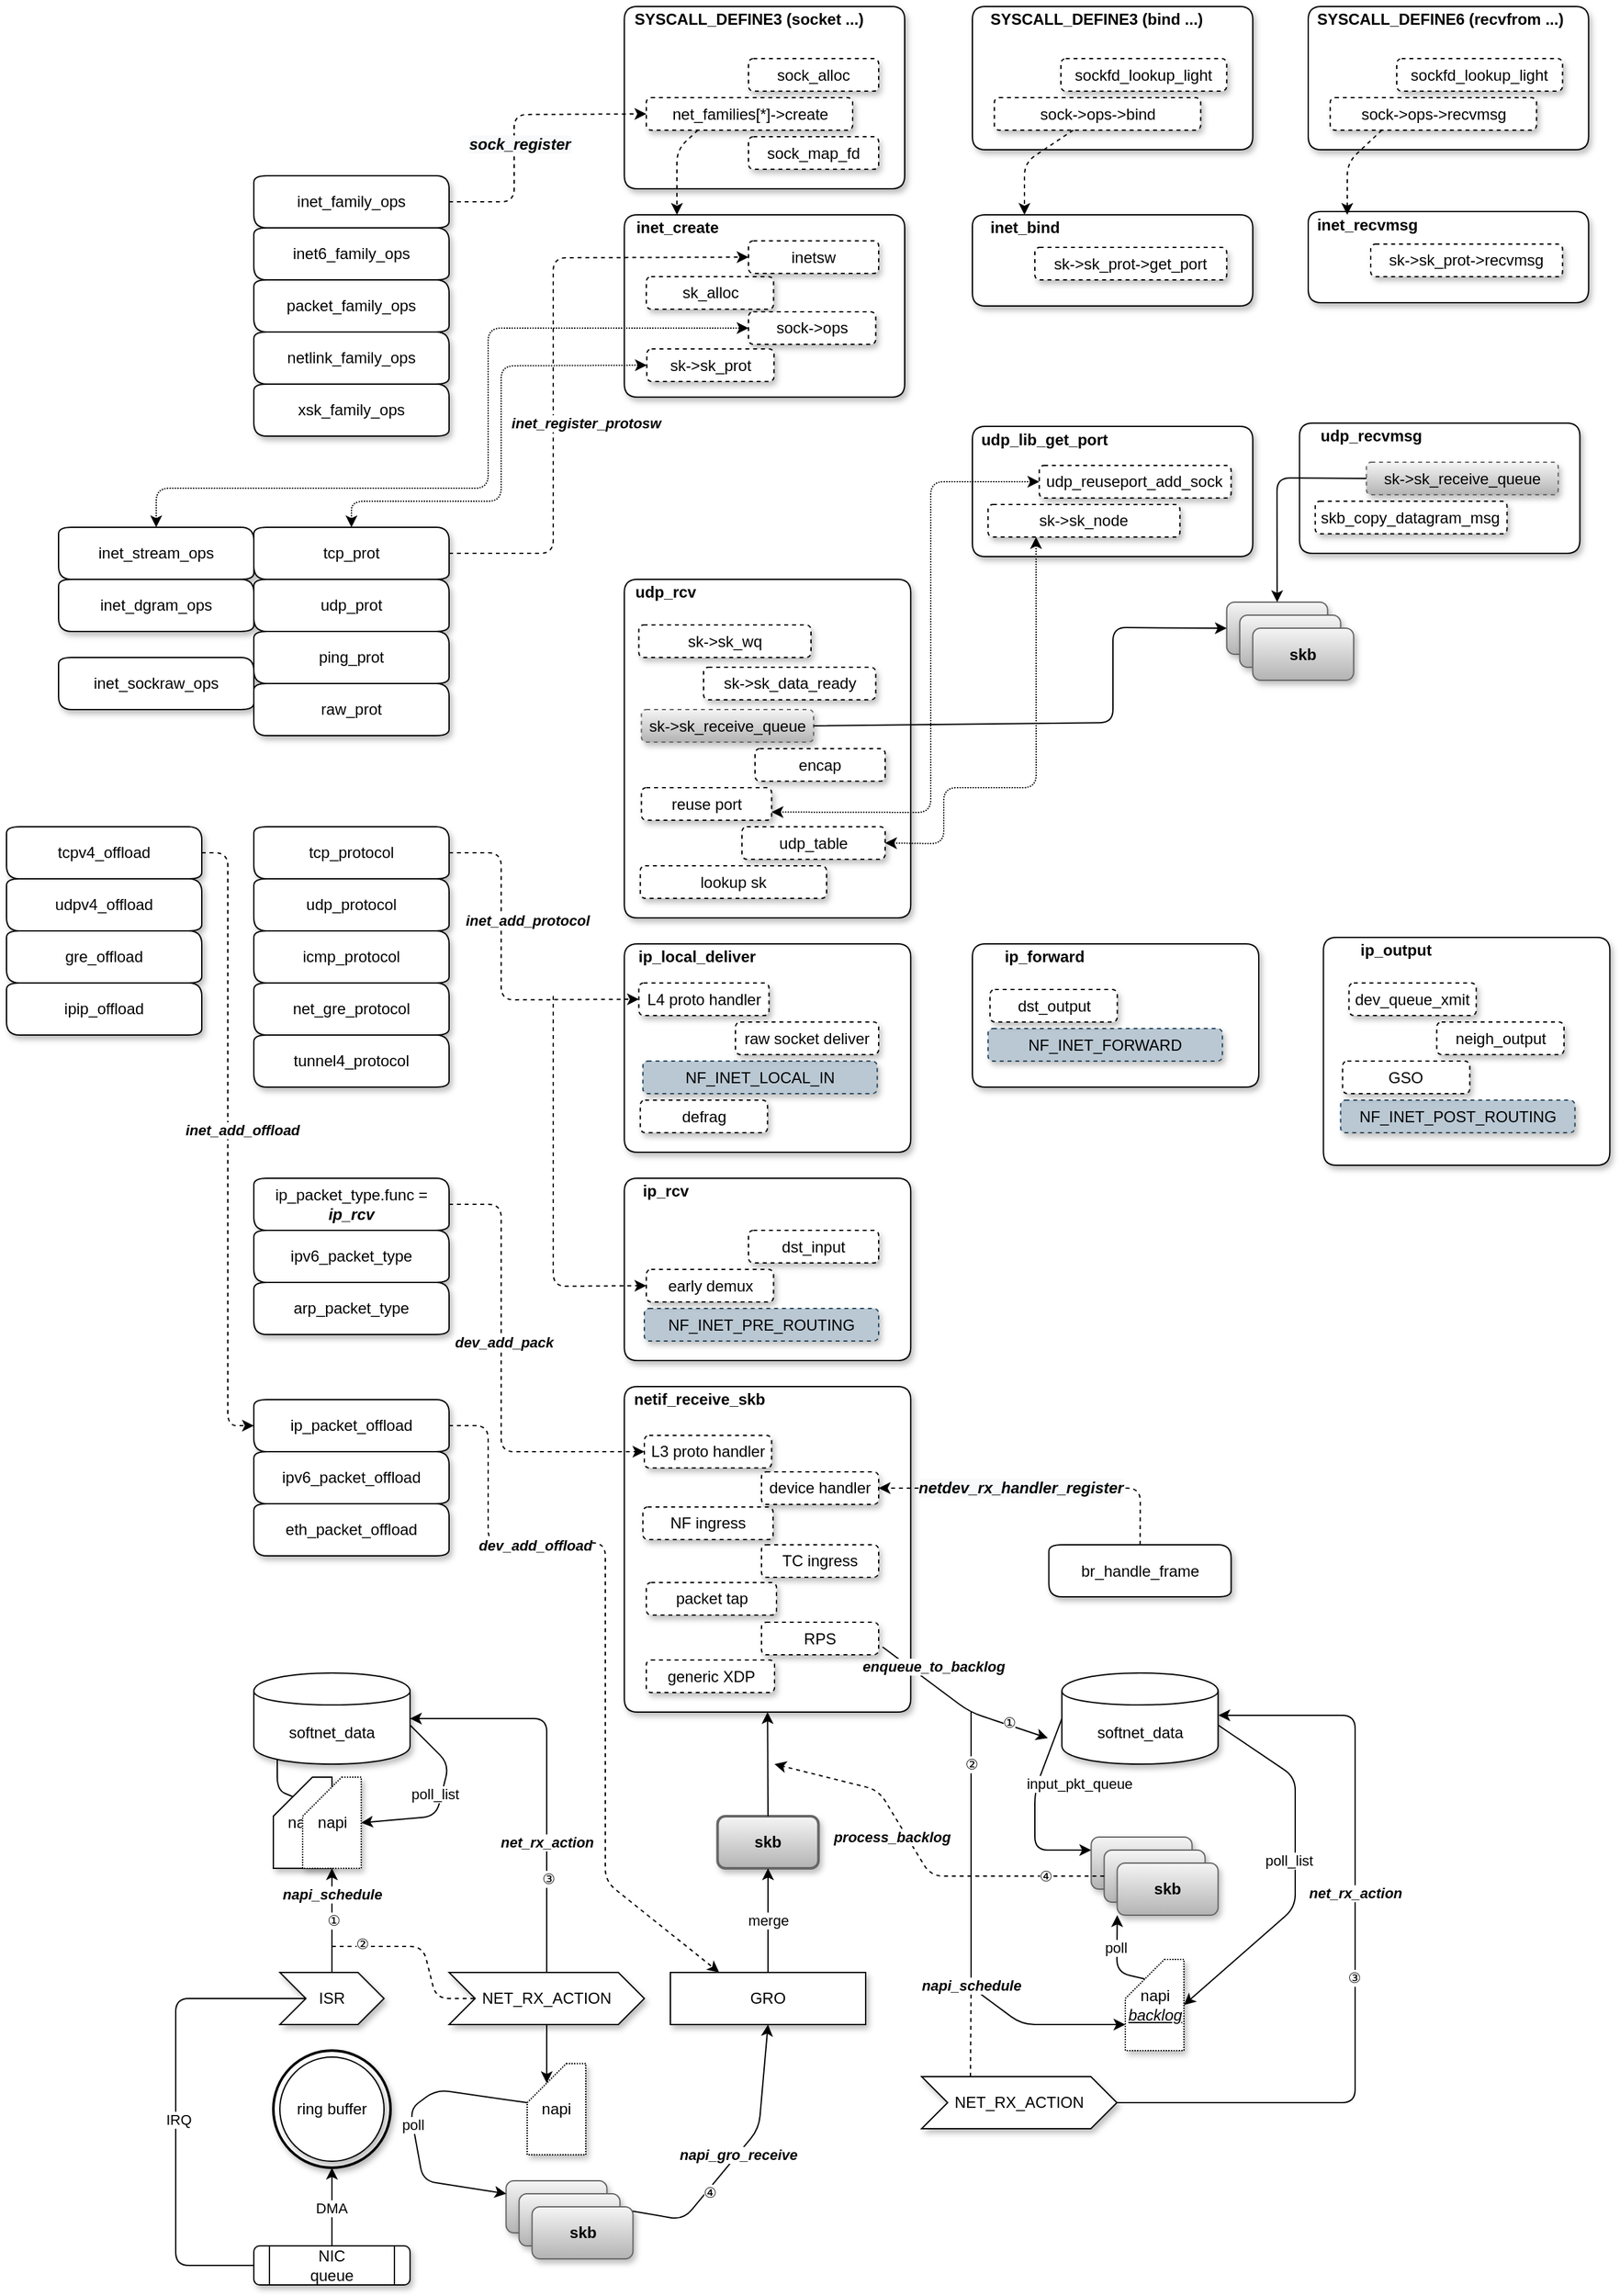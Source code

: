 <mxfile version="13.1.11" type="github">
  <diagram id="QSgkhsJ8-CCZ3Fh4raby" name="第 1 页">
    <mxGraphModel dx="1113" dy="1864" grid="1" gridSize="10" guides="1" tooltips="1" connect="1" arrows="1" fold="1" page="1" pageScale="1" pageWidth="827" pageHeight="1169" math="0" shadow="0">
      <root>
        <mxCell id="0" />
        <mxCell id="1" parent="0" />
        <mxCell id="DjlL4Gagi0AbFThIr3c9-64" value="" style="ellipse;whiteSpace=wrap;html=1;aspect=fixed;shadow=1;glass=0;comic=1;strokeWidth=2;gradientColor=#ffffff;" parent="1" vertex="1">
          <mxGeometry x="245" y="820" width="90" height="90" as="geometry" />
        </mxCell>
        <mxCell id="DjlL4Gagi0AbFThIr3c9-20" value="" style="edgeStyle=orthogonalEdgeStyle;rounded=0;orthogonalLoop=1;jettySize=auto;html=1;" parent="1" source="DjlL4Gagi0AbFThIr3c9-1" edge="1">
          <mxGeometry relative="1" as="geometry">
            <mxPoint x="290" y="910" as="targetPoint" />
          </mxGeometry>
        </mxCell>
        <mxCell id="DjlL4Gagi0AbFThIr3c9-21" value="DMA&amp;nbsp;" style="edgeLabel;html=1;align=center;verticalAlign=middle;resizable=0;points=[];" parent="DjlL4Gagi0AbFThIr3c9-20" vertex="1" connectable="0">
          <mxGeometry x="-0.04" y="-1" relative="1" as="geometry">
            <mxPoint as="offset" />
          </mxGeometry>
        </mxCell>
        <mxCell id="DjlL4Gagi0AbFThIr3c9-1" value="NIC&lt;br&gt;queue" style="shape=process;whiteSpace=wrap;html=1;backgroundOutline=1;rotation=0;shadow=1;rounded=1;glass=0;" parent="1" vertex="1">
          <mxGeometry x="230" y="970" width="120" height="30" as="geometry" />
        </mxCell>
        <mxCell id="DjlL4Gagi0AbFThIr3c9-2" value="ring buffer" style="ellipse;whiteSpace=wrap;html=1;aspect=fixed;shadow=1;" parent="1" vertex="1">
          <mxGeometry x="250" y="825" width="80" height="80" as="geometry" />
        </mxCell>
        <mxCell id="DjlL4Gagi0AbFThIr3c9-5" value="ISR" style="shape=step;perimeter=stepPerimeter;whiteSpace=wrap;html=1;fixedSize=1;shadow=1;" parent="1" vertex="1">
          <mxGeometry x="250" y="760" width="80" height="40" as="geometry" />
        </mxCell>
        <mxCell id="DjlL4Gagi0AbFThIr3c9-26" value="" style="edgeStyle=orthogonalEdgeStyle;rounded=0;orthogonalLoop=1;jettySize=auto;html=1;entryX=0.5;entryY=1;entryDx=0;entryDy=0;entryPerimeter=0;" parent="1" source="DjlL4Gagi0AbFThIr3c9-5" target="DjlL4Gagi0AbFThIr3c9-46" edge="1">
          <mxGeometry relative="1" as="geometry">
            <Array as="points">
              <mxPoint x="290" y="700" />
              <mxPoint x="290" y="700" />
            </Array>
          </mxGeometry>
        </mxCell>
        <mxCell id="DjlL4Gagi0AbFThIr3c9-27" value="&lt;b&gt;&lt;i&gt;napi_schedule&lt;/i&gt;&lt;/b&gt;" style="edgeLabel;html=1;align=center;verticalAlign=middle;resizable=0;points=[];" parent="DjlL4Gagi0AbFThIr3c9-26" vertex="1" connectable="0">
          <mxGeometry y="1" relative="1" as="geometry">
            <mxPoint x="1" y="-20" as="offset" />
          </mxGeometry>
        </mxCell>
        <mxCell id="jYkc-1DQ9nDgup6ayknT-70" value="①" style="edgeLabel;html=1;align=center;verticalAlign=middle;resizable=0;points=[];" vertex="1" connectable="0" parent="DjlL4Gagi0AbFThIr3c9-26">
          <mxGeometry x="0.5" y="-39" relative="1" as="geometry">
            <mxPoint x="-38" y="20" as="offset" />
          </mxGeometry>
        </mxCell>
        <mxCell id="DjlL4Gagi0AbFThIr3c9-10" value="napi" style="shape=card;whiteSpace=wrap;html=1;align=center;gradientColor=none;shadow=1;rounded=0;comic=0;" parent="1" vertex="1">
          <mxGeometry x="245" y="610" width="45" height="70" as="geometry" />
        </mxCell>
        <mxCell id="DjlL4Gagi0AbFThIr3c9-17" value="&lt;span&gt;softnet_data&lt;/span&gt;" style="shape=cylinder;whiteSpace=wrap;html=1;boundedLbl=1;backgroundOutline=1;shadow=1;" parent="1" vertex="1">
          <mxGeometry x="230" y="530" width="120" height="70" as="geometry" />
        </mxCell>
        <mxCell id="DjlL4Gagi0AbFThIr3c9-24" value="" style="endArrow=none;html=1;exitX=0;exitY=0.5;exitDx=0;exitDy=0;" parent="1" source="DjlL4Gagi0AbFThIr3c9-1" edge="1">
          <mxGeometry width="50" height="50" relative="1" as="geometry">
            <mxPoint x="420" y="930" as="sourcePoint" />
            <mxPoint x="270" y="780" as="targetPoint" />
            <Array as="points">
              <mxPoint x="170" y="985" />
              <mxPoint x="170" y="780" />
            </Array>
          </mxGeometry>
        </mxCell>
        <mxCell id="DjlL4Gagi0AbFThIr3c9-25" value="IRQ" style="edgeLabel;html=1;align=center;verticalAlign=middle;resizable=0;points=[];" parent="DjlL4Gagi0AbFThIr3c9-24" vertex="1" connectable="0">
          <mxGeometry x="-0.058" y="-2" relative="1" as="geometry">
            <mxPoint as="offset" />
          </mxGeometry>
        </mxCell>
        <mxCell id="DjlL4Gagi0AbFThIr3c9-28" value="NET_RX_ACTION" style="shape=step;perimeter=stepPerimeter;whiteSpace=wrap;html=1;fixedSize=1;shadow=1;" parent="1" vertex="1">
          <mxGeometry x="380" y="760" width="150" height="40" as="geometry" />
        </mxCell>
        <mxCell id="DjlL4Gagi0AbFThIr3c9-52" value="GRO" style="shape=step;perimeter=stepPerimeter;whiteSpace=wrap;html=1;fixedSize=1;size=-10;shadow=1;" parent="1" vertex="1">
          <mxGeometry x="550" y="760" width="150" height="40" as="geometry" />
        </mxCell>
        <mxCell id="DjlL4Gagi0AbFThIr3c9-30" value="" style="endArrow=none;html=1;dashed=1;startArrow=none;startFill=0;" parent="1" edge="1">
          <mxGeometry width="50" height="50" relative="1" as="geometry">
            <mxPoint x="290" y="740" as="sourcePoint" />
            <mxPoint x="400" y="780" as="targetPoint" />
            <Array as="points">
              <mxPoint x="360" y="740" />
              <mxPoint x="370" y="780" />
            </Array>
          </mxGeometry>
        </mxCell>
        <mxCell id="jYkc-1DQ9nDgup6ayknT-71" value="②" style="edgeLabel;html=1;align=center;verticalAlign=middle;resizable=0;points=[];" vertex="1" connectable="0" parent="DjlL4Gagi0AbFThIr3c9-30">
          <mxGeometry x="-0.229" y="2" relative="1" as="geometry">
            <mxPoint x="-31.5" as="offset" />
          </mxGeometry>
        </mxCell>
        <mxCell id="DjlL4Gagi0AbFThIr3c9-32" value="" style="endArrow=classic;html=1;exitX=0.5;exitY=0;exitDx=0;exitDy=0;entryX=1;entryY=0.5;entryDx=0;entryDy=0;" parent="1" source="DjlL4Gagi0AbFThIr3c9-28" target="DjlL4Gagi0AbFThIr3c9-17" edge="1">
          <mxGeometry width="50" height="50" relative="1" as="geometry">
            <mxPoint x="330" y="880" as="sourcePoint" />
            <mxPoint x="380" y="830" as="targetPoint" />
            <Array as="points">
              <mxPoint x="455" y="565" />
            </Array>
          </mxGeometry>
        </mxCell>
        <mxCell id="DjlL4Gagi0AbFThIr3c9-33" value="&lt;b&gt;&lt;i&gt;net_rx_action&lt;/i&gt;&lt;/b&gt;" style="edgeLabel;html=1;align=center;verticalAlign=middle;resizable=0;points=[];" parent="DjlL4Gagi0AbFThIr3c9-32" vertex="1" connectable="0">
          <mxGeometry x="0.033" relative="1" as="geometry">
            <mxPoint y="55" as="offset" />
          </mxGeometry>
        </mxCell>
        <mxCell id="jYkc-1DQ9nDgup6ayknT-73" value="③" style="edgeLabel;html=1;align=center;verticalAlign=middle;resizable=0;points=[];" vertex="1" connectable="0" parent="DjlL4Gagi0AbFThIr3c9-32">
          <mxGeometry x="-0.52" y="-1" relative="1" as="geometry">
            <mxPoint as="offset" />
          </mxGeometry>
        </mxCell>
        <mxCell id="DjlL4Gagi0AbFThIr3c9-35" value="napi" style="shape=card;whiteSpace=wrap;html=1;align=center;dashed=1;dashPattern=1 1;gradientColor=none;shadow=1;rounded=0;comic=0;" parent="1" vertex="1">
          <mxGeometry x="440" y="830" width="45" height="70" as="geometry" />
        </mxCell>
        <mxCell id="DjlL4Gagi0AbFThIr3c9-36" value="" style="endArrow=classic;html=1;entryX=0;entryY=0;entryDx=15;entryDy=15;entryPerimeter=0;exitX=0.5;exitY=1;exitDx=0;exitDy=0;" parent="1" source="DjlL4Gagi0AbFThIr3c9-28" target="DjlL4Gagi0AbFThIr3c9-35" edge="1">
          <mxGeometry width="50" height="50" relative="1" as="geometry">
            <mxPoint x="360" y="850" as="sourcePoint" />
            <mxPoint x="410" y="800" as="targetPoint" />
          </mxGeometry>
        </mxCell>
        <mxCell id="DjlL4Gagi0AbFThIr3c9-42" value="skb" style="rounded=1;whiteSpace=wrap;html=1;shadow=1;fontStyle=1;glass=0;comic=0;fillColor=#f5f5f5;strokeColor=#666666;gradientColor=#b3b3b3;" parent="1" vertex="1">
          <mxGeometry x="423.75" y="920" width="77.5" height="40" as="geometry" />
        </mxCell>
        <mxCell id="DjlL4Gagi0AbFThIr3c9-44" value="poll" style="endArrow=classic;html=1;exitX=0;exitY=0;exitDx=0;exitDy=30;exitPerimeter=0;" parent="1" source="DjlL4Gagi0AbFThIr3c9-35" edge="1">
          <mxGeometry width="50" height="50" relative="1" as="geometry">
            <mxPoint x="350" y="950" as="sourcePoint" />
            <mxPoint x="424" y="930" as="targetPoint" />
            <Array as="points">
              <mxPoint x="370" y="850" />
              <mxPoint x="350" y="865" />
              <mxPoint x="360" y="920" />
            </Array>
          </mxGeometry>
        </mxCell>
        <mxCell id="DjlL4Gagi0AbFThIr3c9-46" value="napi" style="shape=card;whiteSpace=wrap;html=1;align=center;dashed=1;dashPattern=1 1;gradientColor=none;shadow=1;rounded=0;comic=0;" parent="1" vertex="1">
          <mxGeometry x="267.5" y="610" width="45" height="70" as="geometry" />
        </mxCell>
        <mxCell id="DjlL4Gagi0AbFThIr3c9-49" value="" style="endArrow=none;html=1;entryX=0;entryY=0;entryDx=15;entryDy=15;entryPerimeter=0;exitX=0.15;exitY=0.95;exitDx=0;exitDy=0;exitPerimeter=0;" parent="1" source="DjlL4Gagi0AbFThIr3c9-17" target="DjlL4Gagi0AbFThIr3c9-10" edge="1">
          <mxGeometry width="50" height="50" relative="1" as="geometry">
            <mxPoint x="350" y="870" as="sourcePoint" />
            <mxPoint x="400" y="820" as="targetPoint" />
            <Array as="points">
              <mxPoint x="248" y="620" />
            </Array>
          </mxGeometry>
        </mxCell>
        <mxCell id="DjlL4Gagi0AbFThIr3c9-55" value="" style="endArrow=classic;html=1;exitX=1;exitY=0.5;exitDx=0;exitDy=0;entryX=0.5;entryY=1;entryDx=0;entryDy=0;" parent="1" source="DjlL4Gagi0AbFThIr3c9-42" target="DjlL4Gagi0AbFThIr3c9-52" edge="1">
          <mxGeometry width="50" height="50" relative="1" as="geometry">
            <mxPoint x="490" y="850" as="sourcePoint" />
            <mxPoint x="540" y="800" as="targetPoint" />
            <Array as="points">
              <mxPoint x="560" y="950" />
              <mxPoint x="618" y="880" />
            </Array>
          </mxGeometry>
        </mxCell>
        <mxCell id="DjlL4Gagi0AbFThIr3c9-56" value="&lt;b&gt;&lt;i&gt;napi_gro_receive&lt;/i&gt;&lt;/b&gt;" style="edgeLabel;html=1;align=center;verticalAlign=middle;resizable=0;points=[];" parent="DjlL4Gagi0AbFThIr3c9-55" vertex="1" connectable="0">
          <mxGeometry x="0.09" y="-1" relative="1" as="geometry">
            <mxPoint x="-1" as="offset" />
          </mxGeometry>
        </mxCell>
        <mxCell id="jYkc-1DQ9nDgup6ayknT-74" value="④" style="edgeLabel;html=1;align=center;verticalAlign=middle;resizable=0;points=[];" vertex="1" connectable="0" parent="DjlL4Gagi0AbFThIr3c9-55">
          <mxGeometry x="-0.233" y="-2" relative="1" as="geometry">
            <mxPoint as="offset" />
          </mxGeometry>
        </mxCell>
        <mxCell id="DjlL4Gagi0AbFThIr3c9-58" value="" style="endArrow=classic;html=1;entryX=1;entryY=0.5;entryDx=0;entryDy=0;entryPerimeter=0;" parent="1" target="DjlL4Gagi0AbFThIr3c9-46" edge="1">
          <mxGeometry width="50" height="50" relative="1" as="geometry">
            <mxPoint x="350" y="570" as="sourcePoint" />
            <mxPoint x="480" y="850" as="targetPoint" />
            <Array as="points">
              <mxPoint x="380" y="600" />
              <mxPoint x="370" y="640" />
            </Array>
          </mxGeometry>
        </mxCell>
        <mxCell id="DjlL4Gagi0AbFThIr3c9-65" value="poll_list" style="edgeLabel;html=1;align=center;verticalAlign=middle;resizable=0;points=[];" parent="DjlL4Gagi0AbFThIr3c9-58" vertex="1" connectable="0">
          <mxGeometry x="-0.05" y="-5" relative="1" as="geometry">
            <mxPoint as="offset" />
          </mxGeometry>
        </mxCell>
        <mxCell id="DjlL4Gagi0AbFThIr3c9-59" value="skb" style="rounded=1;whiteSpace=wrap;html=1;shadow=1;fontStyle=1;glass=0;comic=0;fillColor=#f5f5f5;strokeColor=#666666;gradientColor=#b3b3b3;" parent="1" vertex="1">
          <mxGeometry x="433.75" y="930" width="77.5" height="40" as="geometry" />
        </mxCell>
        <mxCell id="DjlL4Gagi0AbFThIr3c9-61" value="skb" style="rounded=1;whiteSpace=wrap;html=1;shadow=1;fontStyle=1;glass=0;comic=0;fillColor=#f5f5f5;strokeColor=#666666;gradientColor=#b3b3b3;" parent="1" vertex="1">
          <mxGeometry x="443.75" y="940" width="77.5" height="40" as="geometry" />
        </mxCell>
        <mxCell id="DjlL4Gagi0AbFThIr3c9-62" value="&lt;b&gt;skb&lt;/b&gt;" style="rounded=1;whiteSpace=wrap;html=1;shadow=1;glass=0;strokeWidth=2;comic=0;fillColor=#f5f5f5;strokeColor=#666666;gradientColor=#b3b3b3;" parent="1" vertex="1">
          <mxGeometry x="586.25" y="640" width="77.5" height="40" as="geometry" />
        </mxCell>
        <mxCell id="DjlL4Gagi0AbFThIr3c9-63" value="merge" style="endArrow=classic;html=1;entryX=0.5;entryY=1;entryDx=0;entryDy=0;exitX=0.5;exitY=0;exitDx=0;exitDy=0;" parent="1" source="DjlL4Gagi0AbFThIr3c9-52" target="DjlL4Gagi0AbFThIr3c9-62" edge="1">
          <mxGeometry width="50" height="50" relative="1" as="geometry">
            <mxPoint x="520" y="1010" as="sourcePoint" />
            <mxPoint x="570" y="960" as="targetPoint" />
            <Array as="points">
              <mxPoint x="625" y="750" />
            </Array>
          </mxGeometry>
        </mxCell>
        <mxCell id="DjlL4Gagi0AbFThIr3c9-70" value="" style="endArrow=classic;html=1;entryX=0.5;entryY=1;entryDx=0;entryDy=0;exitX=0.5;exitY=0;exitDx=0;exitDy=0;" parent="1" source="DjlL4Gagi0AbFThIr3c9-62" target="NEUN2svOgOYwnKvYQtpy-1" edge="1">
          <mxGeometry width="50" height="50" relative="1" as="geometry">
            <mxPoint x="530" y="630" as="sourcePoint" />
            <mxPoint x="625" y="490" as="targetPoint" />
          </mxGeometry>
        </mxCell>
        <mxCell id="DjlL4Gagi0AbFThIr3c9-72" value="tcp_protocol" style="shape=step;perimeter=stepPerimeter;whiteSpace=wrap;html=1;fixedSize=1;size=-10;rounded=1;shadow=1;" parent="1" vertex="1">
          <mxGeometry x="230" y="-120" width="150" height="40" as="geometry" />
        </mxCell>
        <mxCell id="NEUN2svOgOYwnKvYQtpy-1" value="" style="shape=step;perimeter=stepPerimeter;whiteSpace=wrap;html=1;fixedSize=1;size=-10;shadow=1;rounded=1;" parent="1" vertex="1">
          <mxGeometry x="514.63" y="310" width="220" height="250" as="geometry" />
        </mxCell>
        <mxCell id="jYkc-1DQ9nDgup6ayknT-2" value="&lt;span&gt;&lt;b&gt;netif_receive_skb&lt;/b&gt;&lt;/span&gt;" style="text;html=1;align=center;verticalAlign=middle;resizable=0;points=[];autosize=1;" vertex="1" parent="1">
          <mxGeometry x="511.5" y="310" width="120" height="20" as="geometry" />
        </mxCell>
        <mxCell id="jYkc-1DQ9nDgup6ayknT-6" value="L3 proto handler" style="rounded=1;whiteSpace=wrap;html=1;align=center;fontStyle=0;dashed=1;shadow=1;glass=0;" vertex="1" parent="1">
          <mxGeometry x="530" y="347.5" width="97.75" height="25" as="geometry" />
        </mxCell>
        <mxCell id="NEUN2svOgOYwnKvYQtpy-11" value="NF ingress" style="rounded=1;whiteSpace=wrap;html=1;align=center;fontStyle=0;dashed=1;shadow=1;glass=0;" parent="1" vertex="1">
          <mxGeometry x="528.87" y="402.5" width="100" height="25" as="geometry" />
        </mxCell>
        <mxCell id="NEUN2svOgOYwnKvYQtpy-5" value="packet tap" style="rounded=1;whiteSpace=wrap;html=1;align=center;fontStyle=0;dashed=1;shadow=1;glass=0;" parent="1" vertex="1">
          <mxGeometry x="531.5" y="460.5" width="100" height="25" as="geometry" />
        </mxCell>
        <mxCell id="jYkc-1DQ9nDgup6ayknT-13" value="generic XDP" style="rounded=1;whiteSpace=wrap;html=1;align=center;fontStyle=0;dashed=1;shadow=1;glass=0;" vertex="1" parent="1">
          <mxGeometry x="531.5" y="520" width="98.5" height="25" as="geometry" />
        </mxCell>
        <mxCell id="jYkc-1DQ9nDgup6ayknT-26" value="skb" style="rounded=1;whiteSpace=wrap;html=1;shadow=1;fontStyle=1;glass=0;comic=0;fillColor=#f5f5f5;strokeColor=#666666;gradientColor=#b3b3b3;" vertex="1" parent="1">
          <mxGeometry x="873.25" y="656" width="77.5" height="40" as="geometry" />
        </mxCell>
        <mxCell id="jYkc-1DQ9nDgup6ayknT-27" value="skb" style="rounded=1;whiteSpace=wrap;html=1;shadow=1;fontStyle=1;glass=0;comic=0;fillColor=#f5f5f5;strokeColor=#666666;gradientColor=#b3b3b3;" vertex="1" parent="1">
          <mxGeometry x="883.25" y="666" width="77.5" height="40" as="geometry" />
        </mxCell>
        <mxCell id="jYkc-1DQ9nDgup6ayknT-28" value="skb" style="rounded=1;whiteSpace=wrap;html=1;shadow=1;fontStyle=1;glass=0;comic=0;fillColor=#f5f5f5;strokeColor=#666666;gradientColor=#b3b3b3;" vertex="1" parent="1">
          <mxGeometry x="893.25" y="676" width="77.5" height="40" as="geometry" />
        </mxCell>
        <mxCell id="jYkc-1DQ9nDgup6ayknT-29" value="" style="endArrow=classic;html=1;entryX=0;entryY=0.25;entryDx=0;entryDy=0;exitX=0;exitY=0.5;exitDx=0;exitDy=0;" edge="1" parent="1" source="jYkc-1DQ9nDgup6ayknT-32" target="jYkc-1DQ9nDgup6ayknT-26">
          <mxGeometry width="50" height="50" relative="1" as="geometry">
            <mxPoint x="804" y="530" as="sourcePoint" />
            <mxPoint x="945.75" y="861" as="targetPoint" />
            <Array as="points">
              <mxPoint x="830" y="620" />
              <mxPoint x="830" y="666" />
            </Array>
          </mxGeometry>
        </mxCell>
        <mxCell id="jYkc-1DQ9nDgup6ayknT-30" value="input_pkt_queue" style="edgeLabel;html=1;align=center;verticalAlign=middle;resizable=0;points=[];" vertex="1" connectable="0" parent="jYkc-1DQ9nDgup6ayknT-29">
          <mxGeometry x="-0.05" y="-5" relative="1" as="geometry">
            <mxPoint x="38.25" y="-16.94" as="offset" />
          </mxGeometry>
        </mxCell>
        <mxCell id="jYkc-1DQ9nDgup6ayknT-32" value="&lt;span&gt;softnet_data&lt;/span&gt;" style="shape=cylinder;whiteSpace=wrap;html=1;boundedLbl=1;backgroundOutline=1;shadow=1;" vertex="1" parent="1">
          <mxGeometry x="850.75" y="530" width="120" height="70" as="geometry" />
        </mxCell>
        <mxCell id="jYkc-1DQ9nDgup6ayknT-33" value="napi&lt;br&gt;&lt;i&gt;&lt;u&gt;backlog&lt;/u&gt;&lt;/i&gt;" style="shape=card;whiteSpace=wrap;html=1;align=center;dashed=1;dashPattern=1 1;gradientColor=none;shadow=1;rounded=0;comic=0;" vertex="1" parent="1">
          <mxGeometry x="899.5" y="750" width="45" height="70" as="geometry" />
        </mxCell>
        <mxCell id="jYkc-1DQ9nDgup6ayknT-35" value="" style="endArrow=classic;html=1;entryX=1;entryY=0.5;entryDx=0;entryDy=0;entryPerimeter=0;" edge="1" target="jYkc-1DQ9nDgup6ayknT-33" parent="1">
          <mxGeometry width="50" height="50" relative="1" as="geometry">
            <mxPoint x="970.75" y="570" as="sourcePoint" />
            <mxPoint x="1100.75" y="850" as="targetPoint" />
            <Array as="points">
              <mxPoint x="1030" y="610" />
              <mxPoint x="1030" y="710" />
            </Array>
          </mxGeometry>
        </mxCell>
        <mxCell id="jYkc-1DQ9nDgup6ayknT-36" value="poll_list" style="edgeLabel;html=1;align=center;verticalAlign=middle;resizable=0;points=[];" vertex="1" connectable="0" parent="jYkc-1DQ9nDgup6ayknT-35">
          <mxGeometry x="-0.05" y="-5" relative="1" as="geometry">
            <mxPoint as="offset" />
          </mxGeometry>
        </mxCell>
        <mxCell id="jYkc-1DQ9nDgup6ayknT-37" value="NET_RX_ACTION" style="shape=step;perimeter=stepPerimeter;whiteSpace=wrap;html=1;fixedSize=1;shadow=1;" vertex="1" parent="1">
          <mxGeometry x="743" y="840" width="150" height="40" as="geometry" />
        </mxCell>
        <mxCell id="jYkc-1DQ9nDgup6ayknT-39" value="" style="endArrow=classic;html=1;" edge="1" parent="1">
          <mxGeometry width="50" height="50" relative="1" as="geometry">
            <mxPoint x="713" y="510" as="sourcePoint" />
            <mxPoint x="840" y="580" as="targetPoint" />
            <Array as="points">
              <mxPoint x="780" y="560" />
            </Array>
          </mxGeometry>
        </mxCell>
        <mxCell id="jYkc-1DQ9nDgup6ayknT-40" value="&lt;b&gt;&lt;i&gt;enqueue_to_backlog&lt;/i&gt;&lt;/b&gt;" style="edgeLabel;html=1;align=center;verticalAlign=middle;resizable=0;points=[];" vertex="1" connectable="0" parent="jYkc-1DQ9nDgup6ayknT-39">
          <mxGeometry x="-0.05" y="-5" relative="1" as="geometry">
            <mxPoint x="-14.7" y="-31.58" as="offset" />
          </mxGeometry>
        </mxCell>
        <mxCell id="jYkc-1DQ9nDgup6ayknT-43" value="①" style="edgeLabel;html=1;align=center;verticalAlign=middle;resizable=0;points=[];" vertex="1" connectable="0" parent="jYkc-1DQ9nDgup6ayknT-39">
          <mxGeometry x="0.56" y="2" relative="1" as="geometry">
            <mxPoint as="offset" />
          </mxGeometry>
        </mxCell>
        <mxCell id="jYkc-1DQ9nDgup6ayknT-42" value="" style="endArrow=none;html=1;endFill=0;" edge="1" parent="1">
          <mxGeometry width="50" height="50" relative="1" as="geometry">
            <mxPoint x="781" y="560" as="sourcePoint" />
            <mxPoint x="781" y="770" as="targetPoint" />
          </mxGeometry>
        </mxCell>
        <mxCell id="jYkc-1DQ9nDgup6ayknT-44" value="②" style="edgeLabel;html=1;align=center;verticalAlign=middle;resizable=0;points=[];" vertex="1" connectable="0" parent="jYkc-1DQ9nDgup6ayknT-42">
          <mxGeometry x="0.39" y="1" relative="1" as="geometry">
            <mxPoint x="-1.65" y="-106" as="offset" />
          </mxGeometry>
        </mxCell>
        <mxCell id="jYkc-1DQ9nDgup6ayknT-45" value="" style="endArrow=classic;html=1;entryX=1;entryY=0.5;entryDx=0;entryDy=0;" edge="1" parent="1">
          <mxGeometry width="50" height="50" relative="1" as="geometry">
            <mxPoint x="893" y="860" as="sourcePoint" />
            <mxPoint x="971" y="562.5" as="targetPoint" />
            <Array as="points">
              <mxPoint x="1076" y="860" />
              <mxPoint x="1076" y="562.5" />
            </Array>
          </mxGeometry>
        </mxCell>
        <mxCell id="jYkc-1DQ9nDgup6ayknT-46" value="&lt;b&gt;&lt;i&gt;net_rx_action&lt;/i&gt;&lt;/b&gt;" style="edgeLabel;html=1;align=center;verticalAlign=middle;resizable=0;points=[];" vertex="1" connectable="0" parent="jYkc-1DQ9nDgup6ayknT-45">
          <mxGeometry x="0.033" relative="1" as="geometry">
            <mxPoint y="-42" as="offset" />
          </mxGeometry>
        </mxCell>
        <mxCell id="jYkc-1DQ9nDgup6ayknT-68" value="③" style="edgeLabel;html=1;align=center;verticalAlign=middle;resizable=0;points=[];" vertex="1" connectable="0" parent="jYkc-1DQ9nDgup6ayknT-45">
          <mxGeometry x="-0.378" y="96" relative="1" as="geometry">
            <mxPoint as="offset" />
          </mxGeometry>
        </mxCell>
        <mxCell id="jYkc-1DQ9nDgup6ayknT-62" value="" style="endArrow=classic;html=1;exitX=0;exitY=0;exitDx=15;exitDy=15;exitPerimeter=0;entryX=0;entryY=1;entryDx=0;entryDy=0;" edge="1" parent="1" source="jYkc-1DQ9nDgup6ayknT-33" target="jYkc-1DQ9nDgup6ayknT-28">
          <mxGeometry width="50" height="50" relative="1" as="geometry">
            <mxPoint x="700" y="740" as="sourcePoint" />
            <mxPoint x="750" y="690" as="targetPoint" />
            <Array as="points">
              <mxPoint x="893" y="760" />
            </Array>
          </mxGeometry>
        </mxCell>
        <mxCell id="jYkc-1DQ9nDgup6ayknT-67" value="poll" style="edgeLabel;html=1;align=center;verticalAlign=middle;resizable=0;points=[];" vertex="1" connectable="0" parent="jYkc-1DQ9nDgup6ayknT-62">
          <mxGeometry x="0.236" y="1" relative="1" as="geometry">
            <mxPoint as="offset" />
          </mxGeometry>
        </mxCell>
        <mxCell id="jYkc-1DQ9nDgup6ayknT-65" value="" style="endArrow=classic;html=1;exitX=0;exitY=0.5;exitDx=0;exitDy=0;dashed=1;" edge="1" parent="1" source="jYkc-1DQ9nDgup6ayknT-27">
          <mxGeometry width="50" height="50" relative="1" as="geometry">
            <mxPoint x="700" y="720" as="sourcePoint" />
            <mxPoint x="630" y="600" as="targetPoint" />
            <Array as="points">
              <mxPoint x="750" y="686" />
              <mxPoint x="710" y="620" />
            </Array>
          </mxGeometry>
        </mxCell>
        <mxCell id="jYkc-1DQ9nDgup6ayknT-66" value="&lt;b&gt;&lt;i&gt;process_backlog&lt;/i&gt;&lt;/b&gt;" style="edgeLabel;html=1;align=center;verticalAlign=middle;resizable=0;points=[];" vertex="1" connectable="0" parent="jYkc-1DQ9nDgup6ayknT-65">
          <mxGeometry x="0.139" relative="1" as="geometry">
            <mxPoint x="-12.51" y="-1.14" as="offset" />
          </mxGeometry>
        </mxCell>
        <mxCell id="jYkc-1DQ9nDgup6ayknT-69" value="④" style="edgeLabel;html=1;align=center;verticalAlign=middle;resizable=0;points=[];" vertex="1" connectable="0" parent="jYkc-1DQ9nDgup6ayknT-65">
          <mxGeometry x="-0.691" relative="1" as="geometry">
            <mxPoint as="offset" />
          </mxGeometry>
        </mxCell>
        <mxCell id="jYkc-1DQ9nDgup6ayknT-72" value="" style="endArrow=classic;html=1;entryX=0;entryY=0;entryDx=0;entryDy=50;entryPerimeter=0;" edge="1" parent="1" target="jYkc-1DQ9nDgup6ayknT-33">
          <mxGeometry width="50" height="50" relative="1" as="geometry">
            <mxPoint x="779.5" y="770" as="sourcePoint" />
            <mxPoint x="899.5" y="820" as="targetPoint" />
            <Array as="points">
              <mxPoint x="820" y="800" />
            </Array>
          </mxGeometry>
        </mxCell>
        <mxCell id="jYkc-1DQ9nDgup6ayknT-75" value="" style="endArrow=none;html=1;exitX=0.25;exitY=0;exitDx=0;exitDy=0;dashed=1;" edge="1" parent="1" source="jYkc-1DQ9nDgup6ayknT-37">
          <mxGeometry width="50" height="50" relative="1" as="geometry">
            <mxPoint x="630" y="750" as="sourcePoint" />
            <mxPoint x="781" y="770" as="targetPoint" />
          </mxGeometry>
        </mxCell>
        <mxCell id="jYkc-1DQ9nDgup6ayknT-76" value="&lt;b&gt;&lt;i&gt;napi_schedule&lt;/i&gt;&lt;/b&gt;" style="edgeLabel;html=1;align=center;verticalAlign=middle;resizable=0;points=[];" vertex="1" connectable="0" parent="jYkc-1DQ9nDgup6ayknT-75">
          <mxGeometry x="0.629" relative="1" as="geometry">
            <mxPoint y="-13" as="offset" />
          </mxGeometry>
        </mxCell>
        <mxCell id="jYkc-1DQ9nDgup6ayknT-77" value="" style="endArrow=classic;html=1;dashed=1;entryX=0;entryY=0.5;entryDx=0;entryDy=0;exitX=1;exitY=0.5;exitDx=0;exitDy=0;" edge="1" parent="1" source="jYkc-1DQ9nDgup6ayknT-79" target="jYkc-1DQ9nDgup6ayknT-6">
          <mxGeometry width="50" height="50" relative="1" as="geometry">
            <mxPoint x="370" y="373" as="sourcePoint" />
            <mxPoint x="420" y="350" as="targetPoint" />
            <Array as="points">
              <mxPoint x="420" y="170" />
              <mxPoint x="420" y="360" />
            </Array>
          </mxGeometry>
        </mxCell>
        <mxCell id="jYkc-1DQ9nDgup6ayknT-78" value="&lt;b&gt;&lt;i&gt;dev_add_pack&lt;/i&gt;&lt;/b&gt;" style="edgeLabel;html=1;align=center;verticalAlign=middle;resizable=0;points=[];" vertex="1" connectable="0" parent="jYkc-1DQ9nDgup6ayknT-77">
          <mxGeometry x="-0.137" y="2" relative="1" as="geometry">
            <mxPoint y="-1" as="offset" />
          </mxGeometry>
        </mxCell>
        <mxCell id="jYkc-1DQ9nDgup6ayknT-79" value="ip_packet_type.func = &lt;b&gt;&lt;i&gt;ip_rcv&lt;/i&gt;&lt;/b&gt;" style="shape=step;perimeter=stepPerimeter;whiteSpace=wrap;html=1;fixedSize=1;size=-10;rounded=1;shadow=1;" vertex="1" parent="1">
          <mxGeometry x="230" y="150" width="150" height="40" as="geometry" />
        </mxCell>
        <mxCell id="jYkc-1DQ9nDgup6ayknT-80" value="ipv6_packet_type" style="shape=step;perimeter=stepPerimeter;whiteSpace=wrap;html=1;fixedSize=1;size=-10;rounded=1;shadow=1;" vertex="1" parent="1">
          <mxGeometry x="230" y="190" width="150" height="40" as="geometry" />
        </mxCell>
        <mxCell id="jYkc-1DQ9nDgup6ayknT-81" value="arp_packet_type" style="shape=step;perimeter=stepPerimeter;whiteSpace=wrap;html=1;fixedSize=1;size=-10;rounded=1;shadow=1;" vertex="1" parent="1">
          <mxGeometry x="230" y="230" width="150" height="40" as="geometry" />
        </mxCell>
        <mxCell id="jYkc-1DQ9nDgup6ayknT-82" value="br_handle_frame" style="shape=step;perimeter=stepPerimeter;whiteSpace=wrap;html=1;fixedSize=1;size=-10;rounded=1;shadow=1;" vertex="1" parent="1">
          <mxGeometry x="840.75" y="431.5" width="140" height="40" as="geometry" />
        </mxCell>
        <mxCell id="jYkc-1DQ9nDgup6ayknT-83" value="" style="endArrow=classic;html=1;dashed=1;entryX=1;entryY=0.5;entryDx=0;entryDy=0;" edge="1" parent="1" source="jYkc-1DQ9nDgup6ayknT-82" target="NEUN2svOgOYwnKvYQtpy-8">
          <mxGeometry width="50" height="50" relative="1" as="geometry">
            <mxPoint x="610" y="410" as="sourcePoint" />
            <mxPoint x="660" y="360" as="targetPoint" />
            <Array as="points">
              <mxPoint x="911" y="388" />
            </Array>
          </mxGeometry>
        </mxCell>
        <mxCell id="jYkc-1DQ9nDgup6ayknT-84" value="&lt;span style=&quot;font-size: 12px ; background-color: rgb(248 , 249 , 250)&quot;&gt;&lt;b&gt;&lt;i&gt;netdev_rx_handler_register&lt;/i&gt;&lt;/b&gt;&lt;/span&gt;" style="edgeLabel;html=1;align=center;verticalAlign=middle;resizable=0;points=[];" vertex="1" connectable="0" parent="jYkc-1DQ9nDgup6ayknT-83">
          <mxGeometry x="0.118" relative="1" as="geometry">
            <mxPoint x="0.64" as="offset" />
          </mxGeometry>
        </mxCell>
        <mxCell id="jYkc-1DQ9nDgup6ayknT-85" value="" style="shape=step;perimeter=stepPerimeter;whiteSpace=wrap;html=1;fixedSize=1;size=-10;shadow=1;rounded=1;" vertex="1" parent="1">
          <mxGeometry x="514.63" y="150" width="220" height="140" as="geometry" />
        </mxCell>
        <mxCell id="jYkc-1DQ9nDgup6ayknT-86" value="&lt;span&gt;&lt;b&gt;ip_rcv&lt;/b&gt;&lt;/span&gt;" style="text;html=1;align=center;verticalAlign=middle;resizable=0;points=[];autosize=1;" vertex="1" parent="1">
          <mxGeometry x="521.25" y="150" width="50" height="20" as="geometry" />
        </mxCell>
        <mxCell id="jYkc-1DQ9nDgup6ayknT-87" value="NF_INET_PRE_ROUTING" style="rounded=1;whiteSpace=wrap;html=1;align=center;fontStyle=0;dashed=1;shadow=1;glass=0;fillColor=#bac8d3;strokeColor=#23445d;" vertex="1" parent="1">
          <mxGeometry x="530" y="250" width="180" height="25" as="geometry" />
        </mxCell>
        <mxCell id="jYkc-1DQ9nDgup6ayknT-89" value="early demux" style="rounded=1;whiteSpace=wrap;html=1;align=center;fontStyle=0;dashed=1;shadow=1;glass=0;" vertex="1" parent="1">
          <mxGeometry x="531.5" y="220" width="97.75" height="25" as="geometry" />
        </mxCell>
        <mxCell id="jYkc-1DQ9nDgup6ayknT-90" value="dst_input" style="rounded=1;whiteSpace=wrap;html=1;align=center;fontStyle=0;dashed=1;shadow=1;glass=0;" vertex="1" parent="1">
          <mxGeometry x="610" y="190" width="100" height="25" as="geometry" />
        </mxCell>
        <mxCell id="NEUN2svOgOYwnKvYQtpy-3" value="RPS" style="rounded=1;whiteSpace=wrap;html=1;align=center;fontStyle=0;dashed=1;shadow=1;glass=0;" parent="1" vertex="1">
          <mxGeometry x="620" y="491" width="90" height="25" as="geometry" />
        </mxCell>
        <mxCell id="NEUN2svOgOYwnKvYQtpy-7" value="TC ingress" style="rounded=1;whiteSpace=wrap;html=1;align=center;fontStyle=0;dashed=1;shadow=1;glass=0;" parent="1" vertex="1">
          <mxGeometry x="620" y="431.5" width="90" height="25" as="geometry" />
        </mxCell>
        <mxCell id="NEUN2svOgOYwnKvYQtpy-8" value="device handler" style="rounded=1;whiteSpace=wrap;html=1;align=center;fontStyle=0;dashed=1;shadow=1;glass=0;" parent="1" vertex="1">
          <mxGeometry x="620" y="375.5" width="90" height="25" as="geometry" />
        </mxCell>
        <mxCell id="jYkc-1DQ9nDgup6ayknT-92" value="" style="shape=step;perimeter=stepPerimeter;whiteSpace=wrap;html=1;fixedSize=1;size=-10;shadow=1;rounded=1;" vertex="1" parent="1">
          <mxGeometry x="514.63" y="-30" width="220" height="160" as="geometry" />
        </mxCell>
        <mxCell id="jYkc-1DQ9nDgup6ayknT-93" value="&lt;span&gt;&lt;b&gt;ip_local_deliver&lt;/b&gt;&lt;/span&gt;" style="text;html=1;align=center;verticalAlign=middle;resizable=0;points=[];autosize=1;" vertex="1" parent="1">
          <mxGeometry x="514.63" y="-30" width="110" height="20" as="geometry" />
        </mxCell>
        <mxCell id="jYkc-1DQ9nDgup6ayknT-94" value="NF_INET_LOCAL_IN" style="rounded=1;whiteSpace=wrap;html=1;align=center;fontStyle=0;dashed=1;shadow=1;glass=0;fillColor=#bac8d3;strokeColor=#23445d;" vertex="1" parent="1">
          <mxGeometry x="528.87" y="60" width="180" height="25" as="geometry" />
        </mxCell>
        <mxCell id="jYkc-1DQ9nDgup6ayknT-95" value="defrag" style="rounded=1;whiteSpace=wrap;html=1;align=center;fontStyle=0;dashed=1;shadow=1;glass=0;" vertex="1" parent="1">
          <mxGeometry x="526.88" y="90" width="97.75" height="25" as="geometry" />
        </mxCell>
        <mxCell id="jYkc-1DQ9nDgup6ayknT-96" value="raw socket deliver" style="rounded=1;whiteSpace=wrap;html=1;align=center;fontStyle=0;dashed=1;shadow=1;glass=0;" vertex="1" parent="1">
          <mxGeometry x="600" y="30" width="110" height="25" as="geometry" />
        </mxCell>
        <mxCell id="jYkc-1DQ9nDgup6ayknT-97" value="" style="shape=step;perimeter=stepPerimeter;whiteSpace=wrap;html=1;fixedSize=1;size=-10;shadow=1;rounded=1;" vertex="1" parent="1">
          <mxGeometry x="782" y="-30" width="220" height="110" as="geometry" />
        </mxCell>
        <mxCell id="jYkc-1DQ9nDgup6ayknT-98" value="&lt;span&gt;&lt;b&gt;ip_forward&lt;/b&gt;&lt;/span&gt;" style="text;html=1;align=center;verticalAlign=middle;resizable=0;points=[];autosize=1;" vertex="1" parent="1">
          <mxGeometry x="797" y="-30" width="80" height="20" as="geometry" />
        </mxCell>
        <mxCell id="jYkc-1DQ9nDgup6ayknT-99" value="NF_INET_FORWARD" style="rounded=1;whiteSpace=wrap;html=1;align=center;fontStyle=0;dashed=1;shadow=1;glass=0;fillColor=#bac8d3;strokeColor=#23445d;" vertex="1" parent="1">
          <mxGeometry x="794.06" y="35" width="180" height="25" as="geometry" />
        </mxCell>
        <mxCell id="jYkc-1DQ9nDgup6ayknT-100" value="dst_output" style="rounded=1;whiteSpace=wrap;html=1;align=center;fontStyle=0;dashed=1;shadow=1;glass=0;" vertex="1" parent="1">
          <mxGeometry x="795.56" y="5" width="97.75" height="25" as="geometry" />
        </mxCell>
        <mxCell id="jYkc-1DQ9nDgup6ayknT-102" value="L4 proto handler" style="rounded=1;whiteSpace=wrap;html=1;align=center;fontStyle=0;dashed=1;shadow=1;glass=0;" vertex="1" parent="1">
          <mxGeometry x="525.76" width="100" height="25" as="geometry" />
        </mxCell>
        <mxCell id="jYkc-1DQ9nDgup6ayknT-105" value="udp_protocol" style="shape=step;perimeter=stepPerimeter;whiteSpace=wrap;html=1;fixedSize=1;size=-10;rounded=1;shadow=1;" vertex="1" parent="1">
          <mxGeometry x="230" y="-80" width="150" height="40" as="geometry" />
        </mxCell>
        <mxCell id="jYkc-1DQ9nDgup6ayknT-108" value="icmp_protocol" style="shape=step;perimeter=stepPerimeter;whiteSpace=wrap;html=1;fixedSize=1;size=-10;rounded=1;shadow=1;" vertex="1" parent="1">
          <mxGeometry x="230" y="-40" width="150" height="40" as="geometry" />
        </mxCell>
        <mxCell id="jYkc-1DQ9nDgup6ayknT-109" value="net_gre_protocol" style="shape=step;perimeter=stepPerimeter;whiteSpace=wrap;html=1;fixedSize=1;size=-10;rounded=1;shadow=1;" vertex="1" parent="1">
          <mxGeometry x="230" width="150" height="40" as="geometry" />
        </mxCell>
        <mxCell id="jYkc-1DQ9nDgup6ayknT-110" value="tunnel4_protocol" style="shape=step;perimeter=stepPerimeter;whiteSpace=wrap;html=1;fixedSize=1;size=-10;rounded=1;shadow=1;" vertex="1" parent="1">
          <mxGeometry x="230" y="40" width="150" height="40" as="geometry" />
        </mxCell>
        <mxCell id="jYkc-1DQ9nDgup6ayknT-112" value="" style="endArrow=classic;html=1;dashed=1;entryX=0;entryY=0.5;entryDx=0;entryDy=0;exitX=1;exitY=0.5;exitDx=0;exitDy=0;" edge="1" parent="1" source="DjlL4Gagi0AbFThIr3c9-72" target="jYkc-1DQ9nDgup6ayknT-102">
          <mxGeometry width="50" height="50" relative="1" as="geometry">
            <mxPoint x="780" y="100" as="sourcePoint" />
            <mxPoint x="830" y="50" as="targetPoint" />
            <Array as="points">
              <mxPoint x="420" y="-100" />
              <mxPoint x="420" y="13" />
            </Array>
          </mxGeometry>
        </mxCell>
        <mxCell id="jYkc-1DQ9nDgup6ayknT-113" value="&lt;b&gt;&lt;i&gt;inet_add_protocol&lt;/i&gt;&lt;/b&gt;" style="edgeLabel;html=1;align=center;verticalAlign=middle;resizable=0;points=[];" vertex="1" connectable="0" parent="jYkc-1DQ9nDgup6ayknT-112">
          <mxGeometry x="-0.294" relative="1" as="geometry">
            <mxPoint x="20" as="offset" />
          </mxGeometry>
        </mxCell>
        <mxCell id="jYkc-1DQ9nDgup6ayknT-114" value="" style="endArrow=classic;html=1;dashed=1;entryX=0;entryY=0.5;entryDx=0;entryDy=0;" edge="1" parent="1" target="jYkc-1DQ9nDgup6ayknT-89">
          <mxGeometry width="50" height="50" relative="1" as="geometry">
            <mxPoint x="460" y="10" as="sourcePoint" />
            <mxPoint x="830" y="200" as="targetPoint" />
            <Array as="points">
              <mxPoint x="460" y="233" />
            </Array>
          </mxGeometry>
        </mxCell>
        <mxCell id="jYkc-1DQ9nDgup6ayknT-115" value="ip_packet_offload" style="shape=step;perimeter=stepPerimeter;whiteSpace=wrap;html=1;fixedSize=1;size=-10;rounded=1;shadow=1;" vertex="1" parent="1">
          <mxGeometry x="230" y="320" width="150" height="40" as="geometry" />
        </mxCell>
        <mxCell id="jYkc-1DQ9nDgup6ayknT-116" value="ipv6_packet_offload" style="shape=step;perimeter=stepPerimeter;whiteSpace=wrap;html=1;fixedSize=1;size=-10;rounded=1;shadow=1;" vertex="1" parent="1">
          <mxGeometry x="230" y="360" width="150" height="40" as="geometry" />
        </mxCell>
        <mxCell id="jYkc-1DQ9nDgup6ayknT-117" value="eth_packet_offload" style="shape=step;perimeter=stepPerimeter;whiteSpace=wrap;html=1;fixedSize=1;size=-10;rounded=1;shadow=1;" vertex="1" parent="1">
          <mxGeometry x="230" y="400" width="150" height="40" as="geometry" />
        </mxCell>
        <mxCell id="jYkc-1DQ9nDgup6ayknT-118" value="" style="endArrow=classic;html=1;dashed=1;entryX=0.25;entryY=0;entryDx=0;entryDy=0;exitX=1;exitY=0.5;exitDx=0;exitDy=0;" edge="1" parent="1" source="jYkc-1DQ9nDgup6ayknT-115" target="DjlL4Gagi0AbFThIr3c9-52">
          <mxGeometry width="50" height="50" relative="1" as="geometry">
            <mxPoint x="380" y="340" as="sourcePoint" />
            <mxPoint x="770" y="540" as="targetPoint" />
            <Array as="points">
              <mxPoint x="410" y="340" />
              <mxPoint x="410" y="430" />
              <mxPoint x="500" y="430" />
              <mxPoint x="500" y="690" />
            </Array>
          </mxGeometry>
        </mxCell>
        <mxCell id="jYkc-1DQ9nDgup6ayknT-119" value="&lt;b&gt;&lt;i&gt;dev_add_offload&lt;/i&gt;&lt;/b&gt;" style="edgeLabel;html=1;align=center;verticalAlign=middle;resizable=0;points=[];" vertex="1" connectable="0" parent="jYkc-1DQ9nDgup6ayknT-118">
          <mxGeometry x="-0.659" y="25" relative="1" as="geometry">
            <mxPoint x="10.89" y="22.5" as="offset" />
          </mxGeometry>
        </mxCell>
        <mxCell id="jYkc-1DQ9nDgup6ayknT-120" value="tcpv4_offload" style="shape=step;perimeter=stepPerimeter;whiteSpace=wrap;html=1;fixedSize=1;size=-10;rounded=1;shadow=1;" vertex="1" parent="1">
          <mxGeometry x="40" y="-120" width="150" height="40" as="geometry" />
        </mxCell>
        <mxCell id="jYkc-1DQ9nDgup6ayknT-121" value="udpv4_offload" style="shape=step;perimeter=stepPerimeter;whiteSpace=wrap;html=1;fixedSize=1;size=-10;rounded=1;shadow=1;" vertex="1" parent="1">
          <mxGeometry x="40" y="-80" width="150" height="40" as="geometry" />
        </mxCell>
        <mxCell id="jYkc-1DQ9nDgup6ayknT-123" value="gre_offload" style="shape=step;perimeter=stepPerimeter;whiteSpace=wrap;html=1;fixedSize=1;size=-10;rounded=1;shadow=1;" vertex="1" parent="1">
          <mxGeometry x="40" y="-40" width="150" height="40" as="geometry" />
        </mxCell>
        <mxCell id="jYkc-1DQ9nDgup6ayknT-124" value="ipip_offload" style="shape=step;perimeter=stepPerimeter;whiteSpace=wrap;html=1;fixedSize=1;size=-10;rounded=1;shadow=1;" vertex="1" parent="1">
          <mxGeometry x="40" width="150" height="40" as="geometry" />
        </mxCell>
        <mxCell id="jYkc-1DQ9nDgup6ayknT-125" value="" style="endArrow=classic;html=1;dashed=1;entryX=0;entryY=0.5;entryDx=0;entryDy=0;exitX=1;exitY=0.5;exitDx=0;exitDy=0;" edge="1" parent="1" source="jYkc-1DQ9nDgup6ayknT-120" target="jYkc-1DQ9nDgup6ayknT-115">
          <mxGeometry width="50" height="50" relative="1" as="geometry">
            <mxPoint x="200" y="20" as="sourcePoint" />
            <mxPoint x="620" y="140" as="targetPoint" />
            <Array as="points">
              <mxPoint x="210" y="-100" />
              <mxPoint x="210" y="340" />
            </Array>
          </mxGeometry>
        </mxCell>
        <mxCell id="jYkc-1DQ9nDgup6ayknT-126" value="&lt;b&gt;&lt;i&gt;inet_add_offload&lt;/i&gt;&lt;/b&gt;" style="edgeLabel;html=1;align=center;verticalAlign=middle;resizable=0;points=[];" vertex="1" connectable="0" parent="1">
          <mxGeometry x="210.0" y="90.001" as="geometry">
            <mxPoint x="10.89" y="22.5" as="offset" />
          </mxGeometry>
        </mxCell>
        <mxCell id="jYkc-1DQ9nDgup6ayknT-127" value="inet_family_ops" style="shape=step;perimeter=stepPerimeter;whiteSpace=wrap;html=1;fixedSize=1;size=-10;rounded=1;shadow=1;" vertex="1" parent="1">
          <mxGeometry x="230" y="-620" width="150" height="40" as="geometry" />
        </mxCell>
        <mxCell id="jYkc-1DQ9nDgup6ayknT-128" value="inet6_family_ops" style="shape=step;perimeter=stepPerimeter;whiteSpace=wrap;html=1;fixedSize=1;size=-10;rounded=1;shadow=1;" vertex="1" parent="1">
          <mxGeometry x="230" y="-580" width="150" height="40" as="geometry" />
        </mxCell>
        <mxCell id="jYkc-1DQ9nDgup6ayknT-129" value="packet_family_ops&lt;br&gt;" style="shape=step;perimeter=stepPerimeter;whiteSpace=wrap;html=1;fixedSize=1;size=-10;rounded=1;shadow=1;" vertex="1" parent="1">
          <mxGeometry x="230" y="-540" width="150" height="40" as="geometry" />
        </mxCell>
        <mxCell id="jYkc-1DQ9nDgup6ayknT-130" value="&lt;span&gt;netlink_family_ops&lt;/span&gt;" style="shape=step;perimeter=stepPerimeter;whiteSpace=wrap;html=1;fixedSize=1;size=-10;rounded=1;shadow=1;" vertex="1" parent="1">
          <mxGeometry x="230" y="-500" width="150" height="40" as="geometry" />
        </mxCell>
        <mxCell id="jYkc-1DQ9nDgup6ayknT-132" value="" style="shape=step;perimeter=stepPerimeter;whiteSpace=wrap;html=1;fixedSize=1;size=-10;shadow=1;rounded=1;" vertex="1" parent="1">
          <mxGeometry x="514.63" y="-590" width="215.37" height="140" as="geometry" />
        </mxCell>
        <mxCell id="jYkc-1DQ9nDgup6ayknT-133" value="&lt;span&gt;&lt;b&gt;inet_create&lt;/b&gt;&lt;/span&gt;" style="text;html=1;align=center;verticalAlign=middle;resizable=0;points=[];autosize=1;" vertex="1" parent="1">
          <mxGeometry x="514.63" y="-590" width="80" height="20" as="geometry" />
        </mxCell>
        <mxCell id="jYkc-1DQ9nDgup6ayknT-135" value="sk_alloc" style="rounded=1;whiteSpace=wrap;html=1;align=center;fontStyle=0;dashed=1;shadow=1;glass=0;" vertex="1" parent="1">
          <mxGeometry x="531.5" y="-542.5" width="97.75" height="25" as="geometry" />
        </mxCell>
        <mxCell id="jYkc-1DQ9nDgup6ayknT-136" value="inetsw" style="rounded=1;whiteSpace=wrap;html=1;align=center;fontStyle=0;dashed=1;shadow=1;glass=0;" vertex="1" parent="1">
          <mxGeometry x="610" y="-570" width="100" height="25" as="geometry" />
        </mxCell>
        <mxCell id="jYkc-1DQ9nDgup6ayknT-138" value="xsk_family_ops" style="shape=step;perimeter=stepPerimeter;whiteSpace=wrap;html=1;fixedSize=1;size=-10;rounded=1;shadow=1;" vertex="1" parent="1">
          <mxGeometry x="230" y="-460" width="150" height="40" as="geometry" />
        </mxCell>
        <mxCell id="jYkc-1DQ9nDgup6ayknT-139" value="" style="shape=step;perimeter=stepPerimeter;whiteSpace=wrap;html=1;fixedSize=1;size=-10;shadow=1;rounded=1;" vertex="1" parent="1">
          <mxGeometry x="514.63" y="-750" width="215.37" height="140" as="geometry" />
        </mxCell>
        <mxCell id="jYkc-1DQ9nDgup6ayknT-140" value="&lt;b&gt;SYSCALL_DEFINE3 (socket ...)&lt;/b&gt;" style="text;html=1;align=center;verticalAlign=middle;resizable=0;points=[];autosize=1;" vertex="1" parent="1">
          <mxGeometry x="514.63" y="-750" width="190" height="20" as="geometry" />
        </mxCell>
        <mxCell id="jYkc-1DQ9nDgup6ayknT-142" value="net_families[*]-&amp;gt;create" style="rounded=1;whiteSpace=wrap;html=1;align=center;fontStyle=0;dashed=1;shadow=1;glass=0;" vertex="1" parent="1">
          <mxGeometry x="531.5" y="-680" width="158.5" height="25" as="geometry" />
        </mxCell>
        <mxCell id="jYkc-1DQ9nDgup6ayknT-143" value="sock_alloc" style="rounded=1;whiteSpace=wrap;html=1;align=center;fontStyle=0;dashed=1;shadow=1;glass=0;" vertex="1" parent="1">
          <mxGeometry x="610" y="-710" width="100" height="25" as="geometry" />
        </mxCell>
        <mxCell id="jYkc-1DQ9nDgup6ayknT-144" value="sock_map_fd" style="rounded=1;whiteSpace=wrap;html=1;align=center;fontStyle=0;dashed=1;shadow=1;glass=0;" vertex="1" parent="1">
          <mxGeometry x="610" y="-650" width="100" height="25" as="geometry" />
        </mxCell>
        <mxCell id="jYkc-1DQ9nDgup6ayknT-146" value="" style="endArrow=classic;html=1;dashed=1;entryX=0;entryY=0.5;entryDx=0;entryDy=0;exitX=1;exitY=0.5;exitDx=0;exitDy=0;" edge="1" parent="1" source="jYkc-1DQ9nDgup6ayknT-127" target="jYkc-1DQ9nDgup6ayknT-142">
          <mxGeometry width="50" height="50" relative="1" as="geometry">
            <mxPoint x="540" y="-530" as="sourcePoint" />
            <mxPoint x="590" y="-580" as="targetPoint" />
            <Array as="points">
              <mxPoint x="430" y="-600" />
              <mxPoint x="430" y="-667" />
            </Array>
          </mxGeometry>
        </mxCell>
        <mxCell id="jYkc-1DQ9nDgup6ayknT-147" value="&lt;span style=&quot;font-size: 12px ; background-color: rgb(248 , 249 , 250)&quot;&gt;&lt;b&gt;&lt;i&gt;sock_register&lt;/i&gt;&lt;/b&gt;&lt;/span&gt;" style="edgeLabel;html=1;align=center;verticalAlign=middle;resizable=0;points=[];" vertex="1" connectable="0" parent="jYkc-1DQ9nDgup6ayknT-146">
          <mxGeometry x="-0.292" relative="1" as="geometry">
            <mxPoint x="3.75" y="-17" as="offset" />
          </mxGeometry>
        </mxCell>
        <mxCell id="jYkc-1DQ9nDgup6ayknT-148" value="" style="endArrow=classic;html=1;dashed=1;entryX=0.505;entryY=0;entryDx=0;entryDy=0;entryPerimeter=0;exitX=0.25;exitY=1;exitDx=0;exitDy=0;" edge="1" parent="1" source="jYkc-1DQ9nDgup6ayknT-142" target="jYkc-1DQ9nDgup6ayknT-133">
          <mxGeometry width="50" height="50" relative="1" as="geometry">
            <mxPoint x="540" y="-530" as="sourcePoint" />
            <mxPoint x="590" y="-580" as="targetPoint" />
            <Array as="points">
              <mxPoint x="555" y="-640" />
            </Array>
          </mxGeometry>
        </mxCell>
        <mxCell id="jYkc-1DQ9nDgup6ayknT-149" value="inet_stream_ops" style="shape=step;perimeter=stepPerimeter;whiteSpace=wrap;html=1;fixedSize=1;size=-10;rounded=1;shadow=1;" vertex="1" parent="1">
          <mxGeometry x="80" y="-350" width="150" height="40" as="geometry" />
        </mxCell>
        <mxCell id="jYkc-1DQ9nDgup6ayknT-150" value="inet_dgram_ops" style="shape=step;perimeter=stepPerimeter;whiteSpace=wrap;html=1;fixedSize=1;size=-10;rounded=1;shadow=1;" vertex="1" parent="1">
          <mxGeometry x="80" y="-310" width="150" height="40" as="geometry" />
        </mxCell>
        <mxCell id="jYkc-1DQ9nDgup6ayknT-151" value="inet_sockraw_ops" style="shape=step;perimeter=stepPerimeter;whiteSpace=wrap;html=1;fixedSize=1;size=-10;rounded=1;shadow=1;" vertex="1" parent="1">
          <mxGeometry x="80" y="-250" width="150" height="40" as="geometry" />
        </mxCell>
        <mxCell id="jYkc-1DQ9nDgup6ayknT-154" value="tcp_prot" style="shape=step;perimeter=stepPerimeter;whiteSpace=wrap;html=1;fixedSize=1;size=-10;rounded=1;shadow=1;" vertex="1" parent="1">
          <mxGeometry x="230" y="-350" width="150" height="40" as="geometry" />
        </mxCell>
        <mxCell id="jYkc-1DQ9nDgup6ayknT-155" value="udp_prot" style="shape=step;perimeter=stepPerimeter;whiteSpace=wrap;html=1;fixedSize=1;size=-10;rounded=1;shadow=1;" vertex="1" parent="1">
          <mxGeometry x="230" y="-310" width="150" height="40" as="geometry" />
        </mxCell>
        <mxCell id="jYkc-1DQ9nDgup6ayknT-156" value="ping_prot" style="shape=step;perimeter=stepPerimeter;whiteSpace=wrap;html=1;fixedSize=1;size=-10;rounded=1;shadow=1;" vertex="1" parent="1">
          <mxGeometry x="230" y="-270" width="150" height="40" as="geometry" />
        </mxCell>
        <mxCell id="jYkc-1DQ9nDgup6ayknT-157" value="raw_prot" style="shape=step;perimeter=stepPerimeter;whiteSpace=wrap;html=1;fixedSize=1;size=-10;rounded=1;shadow=1;" vertex="1" parent="1">
          <mxGeometry x="230" y="-230" width="150" height="40" as="geometry" />
        </mxCell>
        <mxCell id="jYkc-1DQ9nDgup6ayknT-158" value="sock-&amp;gt;ops" style="rounded=1;whiteSpace=wrap;html=1;align=center;fontStyle=0;dashed=1;shadow=1;glass=0;" vertex="1" parent="1">
          <mxGeometry x="610" y="-515.5" width="97.75" height="25" as="geometry" />
        </mxCell>
        <mxCell id="jYkc-1DQ9nDgup6ayknT-159" value="sk-&amp;gt;sk_prot" style="rounded=1;whiteSpace=wrap;html=1;align=center;fontStyle=0;dashed=1;shadow=1;glass=0;" vertex="1" parent="1">
          <mxGeometry x="531.88" y="-487" width="97.75" height="25" as="geometry" />
        </mxCell>
        <mxCell id="jYkc-1DQ9nDgup6ayknT-160" value="" style="endArrow=classic;html=1;dashed=1;entryX=0;entryY=0.5;entryDx=0;entryDy=0;exitX=1;exitY=0.5;exitDx=0;exitDy=0;" edge="1" parent="1" source="jYkc-1DQ9nDgup6ayknT-154" target="jYkc-1DQ9nDgup6ayknT-136">
          <mxGeometry width="50" height="50" relative="1" as="geometry">
            <mxPoint x="310" y="-460" as="sourcePoint" />
            <mxPoint x="360" y="-510" as="targetPoint" />
            <Array as="points">
              <mxPoint x="460" y="-330" />
              <mxPoint x="460" y="-557" />
            </Array>
          </mxGeometry>
        </mxCell>
        <mxCell id="jYkc-1DQ9nDgup6ayknT-161" value="&lt;b&gt;&lt;i&gt;inet_register_protosw&lt;/i&gt;&lt;/b&gt;" style="edgeLabel;html=1;align=center;verticalAlign=middle;resizable=0;points=[];" vertex="1" connectable="0" parent="jYkc-1DQ9nDgup6ayknT-160">
          <mxGeometry x="-0.173" y="-1" relative="1" as="geometry">
            <mxPoint x="24" y="9" as="offset" />
          </mxGeometry>
        </mxCell>
        <mxCell id="jYkc-1DQ9nDgup6ayknT-163" value="" style="endArrow=classic;startArrow=classic;html=1;dashed=1;entryX=0;entryY=0.5;entryDx=0;entryDy=0;exitX=0.5;exitY=0;exitDx=0;exitDy=0;dashPattern=1 1;" edge="1" parent="1" source="jYkc-1DQ9nDgup6ayknT-149" target="jYkc-1DQ9nDgup6ayknT-158">
          <mxGeometry width="50" height="50" relative="1" as="geometry">
            <mxPoint x="310" y="-380" as="sourcePoint" />
            <mxPoint x="360" y="-430" as="targetPoint" />
            <Array as="points">
              <mxPoint x="155" y="-380" />
              <mxPoint x="410" y="-380" />
              <mxPoint x="410" y="-503" />
            </Array>
          </mxGeometry>
        </mxCell>
        <mxCell id="jYkc-1DQ9nDgup6ayknT-164" value="" style="endArrow=classic;startArrow=classic;html=1;dashed=1;entryX=0;entryY=0.5;entryDx=0;entryDy=0;exitX=0.5;exitY=0;exitDx=0;exitDy=0;dashPattern=1 1;" edge="1" parent="1" source="jYkc-1DQ9nDgup6ayknT-154" target="jYkc-1DQ9nDgup6ayknT-159">
          <mxGeometry width="50" height="50" relative="1" as="geometry">
            <mxPoint x="165" y="-340" as="sourcePoint" />
            <mxPoint x="620" y="-493" as="targetPoint" />
            <Array as="points">
              <mxPoint x="305" y="-370" />
              <mxPoint x="420" y="-370" />
              <mxPoint x="420" y="-474" />
            </Array>
          </mxGeometry>
        </mxCell>
        <mxCell id="jYkc-1DQ9nDgup6ayknT-166" value="" style="shape=step;perimeter=stepPerimeter;whiteSpace=wrap;html=1;fixedSize=1;size=-10;shadow=1;rounded=1;" vertex="1" parent="1">
          <mxGeometry x="514.63" y="-310" width="220" height="260" as="geometry" />
        </mxCell>
        <mxCell id="jYkc-1DQ9nDgup6ayknT-167" value="&lt;span&gt;&lt;b&gt;udp_rcv&lt;/b&gt;&lt;/span&gt;" style="text;html=1;align=center;verticalAlign=middle;resizable=0;points=[];autosize=1;" vertex="1" parent="1">
          <mxGeometry x="516.25" y="-310" width="60" height="20" as="geometry" />
        </mxCell>
        <mxCell id="jYkc-1DQ9nDgup6ayknT-169" value="lookup sk" style="rounded=1;whiteSpace=wrap;html=1;align=center;fontStyle=0;dashed=1;shadow=1;glass=0;" vertex="1" parent="1">
          <mxGeometry x="526.88" y="-90" width="143.12" height="25" as="geometry" />
        </mxCell>
        <mxCell id="jYkc-1DQ9nDgup6ayknT-170" value="udp_table" style="rounded=1;whiteSpace=wrap;html=1;align=center;fontStyle=0;dashed=1;shadow=1;glass=0;" vertex="1" parent="1">
          <mxGeometry x="605" y="-120" width="110" height="25" as="geometry" />
        </mxCell>
        <mxCell id="jYkc-1DQ9nDgup6ayknT-171" value="reuse port" style="rounded=1;whiteSpace=wrap;html=1;align=center;fontStyle=0;dashed=1;shadow=1;glass=0;" vertex="1" parent="1">
          <mxGeometry x="527.75" y="-150" width="100" height="25" as="geometry" />
        </mxCell>
        <mxCell id="jYkc-1DQ9nDgup6ayknT-173" value="encap" style="rounded=1;whiteSpace=wrap;html=1;align=center;fontStyle=0;dashed=1;shadow=1;glass=0;" vertex="1" parent="1">
          <mxGeometry x="615" y="-180" width="100" height="25" as="geometry" />
        </mxCell>
        <mxCell id="jYkc-1DQ9nDgup6ayknT-174" value="sk-&amp;gt;sk_receive_queue" style="rounded=1;whiteSpace=wrap;html=1;align=center;fontStyle=0;dashed=1;shadow=1;glass=0;fillColor=#f5f5f5;strokeColor=#666666;gradientColor=#b3b3b3;" vertex="1" parent="1">
          <mxGeometry x="527.75" y="-210" width="132.25" height="25" as="geometry" />
        </mxCell>
        <mxCell id="jYkc-1DQ9nDgup6ayknT-176" value="sk-&amp;gt;sk_data_ready" style="rounded=1;whiteSpace=wrap;html=1;align=center;fontStyle=0;dashed=1;shadow=1;glass=0;" vertex="1" parent="1">
          <mxGeometry x="575.5" y="-242.5" width="132.25" height="25" as="geometry" />
        </mxCell>
        <mxCell id="jYkc-1DQ9nDgup6ayknT-177" value="sk-&amp;gt;sk_wq" style="rounded=1;whiteSpace=wrap;html=1;align=center;fontStyle=0;dashed=1;shadow=1;glass=0;" vertex="1" parent="1">
          <mxGeometry x="525.76" y="-275" width="132.25" height="25" as="geometry" />
        </mxCell>
        <mxCell id="jYkc-1DQ9nDgup6ayknT-178" value="" style="shape=step;perimeter=stepPerimeter;whiteSpace=wrap;html=1;fixedSize=1;size=-10;shadow=1;rounded=1;" vertex="1" parent="1">
          <mxGeometry x="782" y="-750" width="215.37" height="110" as="geometry" />
        </mxCell>
        <mxCell id="jYkc-1DQ9nDgup6ayknT-179" value="&lt;b&gt;SYSCALL_DEFINE3 (bind ...)&lt;/b&gt;" style="text;html=1;align=center;verticalAlign=middle;resizable=0;points=[];autosize=1;" vertex="1" parent="1">
          <mxGeometry x="787" y="-750" width="180" height="20" as="geometry" />
        </mxCell>
        <mxCell id="jYkc-1DQ9nDgup6ayknT-180" value="sock-&amp;gt;ops-&amp;gt;bind" style="rounded=1;whiteSpace=wrap;html=1;align=center;fontStyle=0;dashed=1;shadow=1;glass=0;" vertex="1" parent="1">
          <mxGeometry x="798.87" y="-680" width="158.5" height="25" as="geometry" />
        </mxCell>
        <mxCell id="jYkc-1DQ9nDgup6ayknT-181" value="sockfd_lookup_light" style="rounded=1;whiteSpace=wrap;html=1;align=center;fontStyle=0;dashed=1;shadow=1;glass=0;" vertex="1" parent="1">
          <mxGeometry x="850" y="-710" width="127.37" height="25" as="geometry" />
        </mxCell>
        <mxCell id="jYkc-1DQ9nDgup6ayknT-186" value="" style="shape=step;perimeter=stepPerimeter;whiteSpace=wrap;html=1;fixedSize=1;size=-10;shadow=1;rounded=1;" vertex="1" parent="1">
          <mxGeometry x="782" y="-590" width="215.37" height="70" as="geometry" />
        </mxCell>
        <mxCell id="jYkc-1DQ9nDgup6ayknT-187" value="&lt;span&gt;&lt;b&gt;inet_bind&lt;/b&gt;&lt;/span&gt;" style="text;html=1;align=center;verticalAlign=middle;resizable=0;points=[];autosize=1;" vertex="1" parent="1">
          <mxGeometry x="787" y="-590" width="70" height="20" as="geometry" />
        </mxCell>
        <mxCell id="jYkc-1DQ9nDgup6ayknT-189" value="sk-&amp;gt;sk_prot-&amp;gt;get_port" style="rounded=1;whiteSpace=wrap;html=1;align=center;fontStyle=0;dashed=1;shadow=1;glass=0;" vertex="1" parent="1">
          <mxGeometry x="830" y="-565" width="147.37" height="25" as="geometry" />
        </mxCell>
        <mxCell id="jYkc-1DQ9nDgup6ayknT-192" value="" style="shape=step;perimeter=stepPerimeter;whiteSpace=wrap;html=1;fixedSize=1;size=-10;shadow=1;rounded=1;" vertex="1" parent="1">
          <mxGeometry x="782" y="-427.5" width="215.37" height="100" as="geometry" />
        </mxCell>
        <mxCell id="jYkc-1DQ9nDgup6ayknT-193" value="&lt;b&gt;udp_lib_get_port&lt;/b&gt;" style="text;html=1;align=center;verticalAlign=middle;resizable=0;points=[];autosize=1;" vertex="1" parent="1">
          <mxGeometry x="782" y="-427.5" width="110" height="20" as="geometry" />
        </mxCell>
        <mxCell id="jYkc-1DQ9nDgup6ayknT-194" value="sk-&amp;gt;sk_node" style="rounded=1;whiteSpace=wrap;html=1;align=center;fontStyle=0;dashed=1;shadow=1;glass=0;" vertex="1" parent="1">
          <mxGeometry x="794.06" y="-367.5" width="147.37" height="25" as="geometry" />
        </mxCell>
        <mxCell id="jYkc-1DQ9nDgup6ayknT-195" value="udp_reuseport_add_sock" style="rounded=1;whiteSpace=wrap;html=1;align=center;fontStyle=0;dashed=1;shadow=1;glass=0;" vertex="1" parent="1">
          <mxGeometry x="833.38" y="-397.5" width="147.37" height="25" as="geometry" />
        </mxCell>
        <mxCell id="jYkc-1DQ9nDgup6ayknT-196" value="" style="endArrow=classic;startArrow=classic;html=1;dashed=1;dashPattern=1 1;entryX=0.25;entryY=1;entryDx=0;entryDy=0;exitX=1;exitY=0.5;exitDx=0;exitDy=0;" edge="1" parent="1" source="jYkc-1DQ9nDgup6ayknT-170" target="jYkc-1DQ9nDgup6ayknT-194">
          <mxGeometry width="50" height="50" relative="1" as="geometry">
            <mxPoint x="780" y="-200" as="sourcePoint" />
            <mxPoint x="830" y="-250" as="targetPoint" />
            <Array as="points">
              <mxPoint x="760" y="-107" />
              <mxPoint x="760" y="-150" />
              <mxPoint x="831" y="-150" />
            </Array>
          </mxGeometry>
        </mxCell>
        <mxCell id="jYkc-1DQ9nDgup6ayknT-197" value="" style="endArrow=classic;startArrow=classic;html=1;dashed=1;dashPattern=1 1;entryX=0;entryY=0.5;entryDx=0;entryDy=0;exitX=1;exitY=0.75;exitDx=0;exitDy=0;" edge="1" parent="1" source="jYkc-1DQ9nDgup6ayknT-171" target="jYkc-1DQ9nDgup6ayknT-195">
          <mxGeometry width="50" height="50" relative="1" as="geometry">
            <mxPoint x="780" y="-200" as="sourcePoint" />
            <mxPoint x="830" y="-250" as="targetPoint" />
            <Array as="points">
              <mxPoint x="750" y="-131" />
              <mxPoint x="750" y="-385" />
            </Array>
          </mxGeometry>
        </mxCell>
        <mxCell id="jYkc-1DQ9nDgup6ayknT-198" value="" style="shape=step;perimeter=stepPerimeter;whiteSpace=wrap;html=1;fixedSize=1;size=-10;shadow=1;rounded=1;" vertex="1" parent="1">
          <mxGeometry x="1040" y="-750" width="215.37" height="110" as="geometry" />
        </mxCell>
        <mxCell id="jYkc-1DQ9nDgup6ayknT-199" value="&lt;b&gt;SYSCALL_DEFINE6 (recvfrom ...)&lt;/b&gt;" style="text;html=1;align=center;verticalAlign=middle;resizable=0;points=[];autosize=1;" vertex="1" parent="1">
          <mxGeometry x="1041" y="-750" width="200" height="20" as="geometry" />
        </mxCell>
        <mxCell id="jYkc-1DQ9nDgup6ayknT-200" value="sock-&amp;gt;ops-&amp;gt;recvmsg" style="rounded=1;whiteSpace=wrap;html=1;align=center;fontStyle=0;dashed=1;shadow=1;glass=0;" vertex="1" parent="1">
          <mxGeometry x="1056.87" y="-680" width="158.5" height="25" as="geometry" />
        </mxCell>
        <mxCell id="jYkc-1DQ9nDgup6ayknT-201" value="sockfd_lookup_light" style="rounded=1;whiteSpace=wrap;html=1;align=center;fontStyle=0;dashed=1;shadow=1;glass=0;" vertex="1" parent="1">
          <mxGeometry x="1108" y="-710" width="127.37" height="25" as="geometry" />
        </mxCell>
        <mxCell id="jYkc-1DQ9nDgup6ayknT-202" value="" style="shape=step;perimeter=stepPerimeter;whiteSpace=wrap;html=1;fixedSize=1;size=-10;shadow=1;rounded=1;" vertex="1" parent="1">
          <mxGeometry x="1040" y="-592.5" width="215.37" height="70" as="geometry" />
        </mxCell>
        <mxCell id="jYkc-1DQ9nDgup6ayknT-203" value="&lt;b&gt;inet_recvmsg&lt;/b&gt;" style="text;html=1;align=center;verticalAlign=middle;resizable=0;points=[];autosize=1;" vertex="1" parent="1">
          <mxGeometry x="1040" y="-592.5" width="90" height="20" as="geometry" />
        </mxCell>
        <mxCell id="jYkc-1DQ9nDgup6ayknT-204" value="sk-&amp;gt;sk_prot-&amp;gt;recvmsg" style="rounded=1;whiteSpace=wrap;html=1;align=center;fontStyle=0;dashed=1;shadow=1;glass=0;" vertex="1" parent="1">
          <mxGeometry x="1088" y="-567.5" width="147.37" height="25" as="geometry" />
        </mxCell>
        <mxCell id="jYkc-1DQ9nDgup6ayknT-205" value="" style="endArrow=classic;html=1;dashed=1;" edge="1" parent="1" source="jYkc-1DQ9nDgup6ayknT-180" target="jYkc-1DQ9nDgup6ayknT-187">
          <mxGeometry width="50" height="50" relative="1" as="geometry">
            <mxPoint x="820" y="-440" as="sourcePoint" />
            <mxPoint x="870" y="-490" as="targetPoint" />
            <Array as="points">
              <mxPoint x="822" y="-630" />
            </Array>
          </mxGeometry>
        </mxCell>
        <mxCell id="jYkc-1DQ9nDgup6ayknT-206" value="" style="endArrow=classic;html=1;dashed=1;exitX=0.25;exitY=1;exitDx=0;exitDy=0;entryX=0.333;entryY=0.125;entryDx=0;entryDy=0;entryPerimeter=0;" edge="1" parent="1" source="jYkc-1DQ9nDgup6ayknT-200" target="jYkc-1DQ9nDgup6ayknT-203">
          <mxGeometry width="50" height="50" relative="1" as="geometry">
            <mxPoint x="869.413" y="-645.0" as="sourcePoint" />
            <mxPoint x="832" y="-580.0" as="targetPoint" />
            <Array as="points">
              <mxPoint x="1070" y="-630" />
            </Array>
          </mxGeometry>
        </mxCell>
        <mxCell id="jYkc-1DQ9nDgup6ayknT-207" value="" style="shape=step;perimeter=stepPerimeter;whiteSpace=wrap;html=1;fixedSize=1;size=-10;shadow=1;rounded=1;" vertex="1" parent="1">
          <mxGeometry x="1033.31" y="-430" width="215.37" height="100" as="geometry" />
        </mxCell>
        <mxCell id="jYkc-1DQ9nDgup6ayknT-208" value="&lt;b&gt;udp_recvmsg&lt;/b&gt;" style="text;html=1;align=center;verticalAlign=middle;resizable=0;points=[];autosize=1;" vertex="1" parent="1">
          <mxGeometry x="1043.31" y="-430" width="90" height="20" as="geometry" />
        </mxCell>
        <mxCell id="jYkc-1DQ9nDgup6ayknT-209" value="skb_copy_datagram_msg" style="rounded=1;whiteSpace=wrap;html=1;align=center;fontStyle=0;dashed=1;shadow=1;glass=0;" vertex="1" parent="1">
          <mxGeometry x="1045.37" y="-370" width="147.37" height="25" as="geometry" />
        </mxCell>
        <mxCell id="jYkc-1DQ9nDgup6ayknT-210" value="sk-&amp;gt;sk_receive_queue" style="rounded=1;whiteSpace=wrap;html=1;align=center;fontStyle=0;dashed=1;shadow=1;glass=0;fillColor=#f5f5f5;strokeColor=#666666;gradientColor=#b3b3b3;" vertex="1" parent="1">
          <mxGeometry x="1084.69" y="-400" width="147.37" height="25" as="geometry" />
        </mxCell>
        <mxCell id="jYkc-1DQ9nDgup6ayknT-214" value="skb" style="rounded=1;whiteSpace=wrap;html=1;shadow=1;fontStyle=1;glass=0;comic=0;fillColor=#f5f5f5;strokeColor=#666666;gradientColor=#b3b3b3;" vertex="1" parent="1">
          <mxGeometry x="977.37" y="-292.5" width="77.5" height="40" as="geometry" />
        </mxCell>
        <mxCell id="jYkc-1DQ9nDgup6ayknT-215" value="skb" style="rounded=1;whiteSpace=wrap;html=1;shadow=1;fontStyle=1;glass=0;comic=0;fillColor=#f5f5f5;strokeColor=#666666;gradientColor=#b3b3b3;" vertex="1" parent="1">
          <mxGeometry x="987.37" y="-282.5" width="77.5" height="40" as="geometry" />
        </mxCell>
        <mxCell id="jYkc-1DQ9nDgup6ayknT-216" value="skb" style="rounded=1;whiteSpace=wrap;html=1;shadow=1;fontStyle=1;glass=0;comic=0;fillColor=#f5f5f5;strokeColor=#666666;gradientColor=#b3b3b3;" vertex="1" parent="1">
          <mxGeometry x="997.37" y="-272.5" width="77.5" height="40" as="geometry" />
        </mxCell>
        <mxCell id="jYkc-1DQ9nDgup6ayknT-217" value="" style="endArrow=classic;html=1;entryX=0;entryY=0.5;entryDx=0;entryDy=0;exitX=1;exitY=0.5;exitDx=0;exitDy=0;" edge="1" parent="1" source="jYkc-1DQ9nDgup6ayknT-174" target="jYkc-1DQ9nDgup6ayknT-214">
          <mxGeometry width="50" height="50" relative="1" as="geometry">
            <mxPoint x="750" y="-200" as="sourcePoint" />
            <mxPoint x="800" y="-250" as="targetPoint" />
            <Array as="points">
              <mxPoint x="890" y="-200" />
              <mxPoint x="890" y="-273" />
            </Array>
          </mxGeometry>
        </mxCell>
        <mxCell id="jYkc-1DQ9nDgup6ayknT-218" value="" style="endArrow=classic;html=1;entryX=0.5;entryY=0;entryDx=0;entryDy=0;exitX=0;exitY=0.5;exitDx=0;exitDy=0;" edge="1" parent="1" source="jYkc-1DQ9nDgup6ayknT-210" target="jYkc-1DQ9nDgup6ayknT-214">
          <mxGeometry width="50" height="50" relative="1" as="geometry">
            <mxPoint x="860" y="-230" as="sourcePoint" />
            <mxPoint x="910" y="-280" as="targetPoint" />
            <Array as="points">
              <mxPoint x="1016" y="-388" />
            </Array>
          </mxGeometry>
        </mxCell>
        <mxCell id="jYkc-1DQ9nDgup6ayknT-219" value="" style="shape=step;perimeter=stepPerimeter;whiteSpace=wrap;html=1;fixedSize=1;size=-10;shadow=1;rounded=1;" vertex="1" parent="1">
          <mxGeometry x="1051.69" y="-35" width="220" height="175" as="geometry" />
        </mxCell>
        <mxCell id="jYkc-1DQ9nDgup6ayknT-220" value="&lt;span&gt;&lt;b&gt;ip_output&lt;/b&gt;&lt;/span&gt;" style="text;html=1;align=center;verticalAlign=middle;resizable=0;points=[];autosize=1;" vertex="1" parent="1">
          <mxGeometry x="1071.69" y="-35" width="70" height="20" as="geometry" />
        </mxCell>
        <mxCell id="jYkc-1DQ9nDgup6ayknT-221" value="NF_INET_POST_ROUTING" style="rounded=1;whiteSpace=wrap;html=1;align=center;fontStyle=0;dashed=1;shadow=1;glass=0;fillColor=#bac8d3;strokeColor=#23445d;" vertex="1" parent="1">
          <mxGeometry x="1064.87" y="90" width="180" height="25" as="geometry" />
        </mxCell>
        <mxCell id="jYkc-1DQ9nDgup6ayknT-222" value="GSO" style="rounded=1;whiteSpace=wrap;html=1;align=center;fontStyle=0;dashed=1;shadow=1;glass=0;" vertex="1" parent="1">
          <mxGeometry x="1066.37" y="60" width="97.75" height="25" as="geometry" />
        </mxCell>
        <mxCell id="jYkc-1DQ9nDgup6ayknT-224" value="neigh_output" style="rounded=1;whiteSpace=wrap;html=1;align=center;fontStyle=0;dashed=1;shadow=1;glass=0;" vertex="1" parent="1">
          <mxGeometry x="1138.74" y="30" width="97.75" height="25" as="geometry" />
        </mxCell>
        <mxCell id="jYkc-1DQ9nDgup6ayknT-225" value="dev_queue_xmit" style="rounded=1;whiteSpace=wrap;html=1;align=center;fontStyle=0;dashed=1;shadow=1;glass=0;" vertex="1" parent="1">
          <mxGeometry x="1071.3" width="97.75" height="25" as="geometry" />
        </mxCell>
      </root>
    </mxGraphModel>
  </diagram>
</mxfile>
